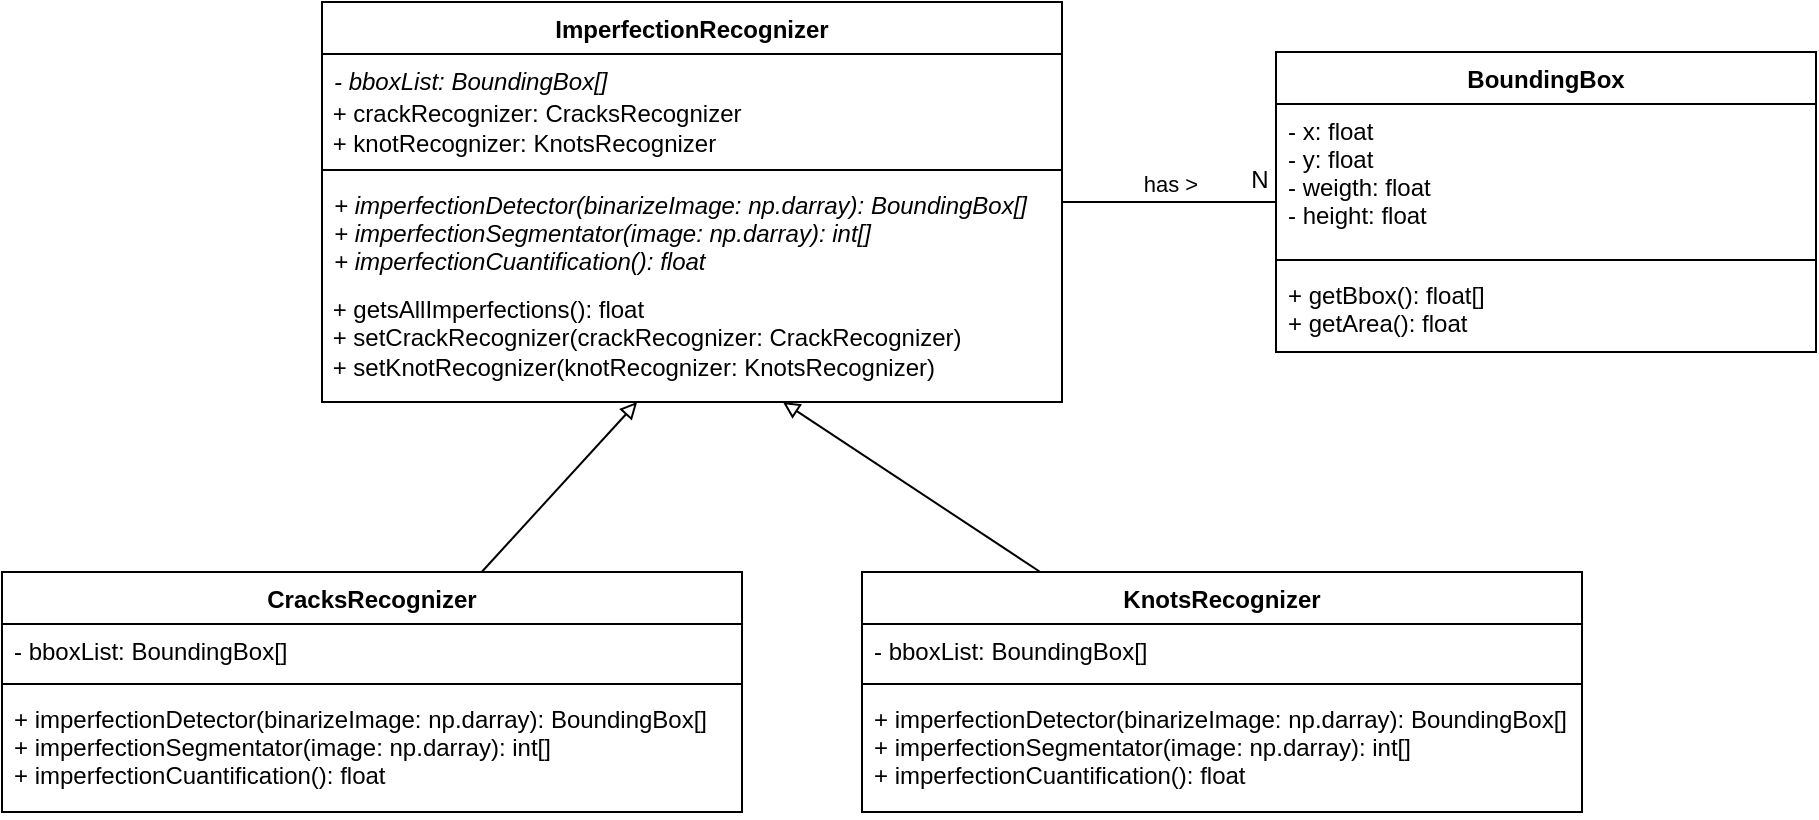 <mxfile version="14.4.9" type="device"><diagram id="C5RBs43oDa-KdzZeNtuy" name="Page-1"><mxGraphModel dx="1725" dy="923" grid="1" gridSize="10" guides="1" tooltips="1" connect="1" arrows="1" fold="1" page="1" pageScale="1" pageWidth="827" pageHeight="1169" math="0" shadow="0"><root><mxCell id="WIyWlLk6GJQsqaUBKTNV-0"/><mxCell id="WIyWlLk6GJQsqaUBKTNV-1" parent="WIyWlLk6GJQsqaUBKTNV-0"/><mxCell id="r6uH3k9a7JUGzYTIAbdl-18" value="ImperfectionRecognizer" style="swimlane;fontStyle=1;align=center;verticalAlign=top;childLayout=stackLayout;horizontal=1;startSize=26;horizontalStack=0;resizeParent=1;resizeParentMax=0;resizeLast=0;collapsible=1;marginBottom=0;" vertex="1" parent="WIyWlLk6GJQsqaUBKTNV-1"><mxGeometry x="30" y="655" width="370" height="200" as="geometry"/></mxCell><mxCell id="r6uH3k9a7JUGzYTIAbdl-19" value="- bboxList: BoundingBox[]" style="text;strokeColor=none;fillColor=none;align=left;verticalAlign=top;spacingLeft=4;spacingRight=4;overflow=hidden;rotatable=0;points=[[0,0.5],[1,0.5]];portConstraint=eastwest;fontStyle=2" vertex="1" parent="r6uH3k9a7JUGzYTIAbdl-18"><mxGeometry y="26" width="370" height="24" as="geometry"/></mxCell><mxCell id="r6uH3k9a7JUGzYTIAbdl-49" value="&lt;br style=&quot;padding: 0px ; margin: 0px&quot;&gt;&lt;span&gt;&amp;nbsp;+ crackRecognizer: CracksRecognizer&lt;/span&gt;&lt;br style=&quot;padding: 0px ; margin: 0px&quot;&gt;&lt;span&gt;&amp;nbsp;+ knotRecognizer: KnotsRecognizer&lt;/span&gt;" style="text;html=1;strokeColor=none;fillColor=none;align=left;verticalAlign=bottom;whiteSpace=wrap;rounded=0;" vertex="1" parent="r6uH3k9a7JUGzYTIAbdl-18"><mxGeometry y="50" width="370" height="30" as="geometry"/></mxCell><mxCell id="r6uH3k9a7JUGzYTIAbdl-20" value="" style="line;strokeWidth=1;fillColor=none;align=left;verticalAlign=middle;spacingTop=-1;spacingLeft=3;spacingRight=3;rotatable=0;labelPosition=right;points=[];portConstraint=eastwest;" vertex="1" parent="r6uH3k9a7JUGzYTIAbdl-18"><mxGeometry y="80" width="370" height="8" as="geometry"/></mxCell><mxCell id="r6uH3k9a7JUGzYTIAbdl-21" value="+ imperfectionDetector(binarizeImage: np.darray): BoundingBox[]&#10;+ imperfectionSegmentator(image: np.darray): int[] &#10;+ imperfectionCuantification(): float&#10;" style="text;strokeColor=none;fillColor=none;align=left;verticalAlign=top;spacingLeft=4;spacingRight=4;overflow=hidden;rotatable=0;points=[[0,0.5],[1,0.5]];portConstraint=eastwest;fontStyle=2" vertex="1" parent="r6uH3k9a7JUGzYTIAbdl-18"><mxGeometry y="88" width="370" height="52" as="geometry"/></mxCell><mxCell id="r6uH3k9a7JUGzYTIAbdl-50" value="&amp;nbsp;+ getsAllImperfections(): float&lt;br&gt;&amp;nbsp;+ setCrackRecognizer(crackRecognizer: CrackRecognizer)&lt;br&gt;&amp;nbsp;+ setKnotRecognizer(knotRecognizer: KnotsRecognizer)" style="text;html=1;strokeColor=none;fillColor=none;align=left;verticalAlign=top;whiteSpace=wrap;rounded=0;" vertex="1" parent="r6uH3k9a7JUGzYTIAbdl-18"><mxGeometry y="140" width="370" height="60" as="geometry"/></mxCell><mxCell id="r6uH3k9a7JUGzYTIAbdl-22" value="KnotsRecognizer" style="swimlane;fontStyle=1;align=center;verticalAlign=top;childLayout=stackLayout;horizontal=1;startSize=26;horizontalStack=0;resizeParent=1;resizeParentMax=0;resizeLast=0;collapsible=1;marginBottom=0;" vertex="1" parent="WIyWlLk6GJQsqaUBKTNV-1"><mxGeometry x="300" y="940" width="360" height="120" as="geometry"/></mxCell><mxCell id="r6uH3k9a7JUGzYTIAbdl-23" value="- bboxList: BoundingBox[]" style="text;strokeColor=none;fillColor=none;align=left;verticalAlign=top;spacingLeft=4;spacingRight=4;overflow=hidden;rotatable=0;points=[[0,0.5],[1,0.5]];portConstraint=eastwest;" vertex="1" parent="r6uH3k9a7JUGzYTIAbdl-22"><mxGeometry y="26" width="360" height="26" as="geometry"/></mxCell><mxCell id="r6uH3k9a7JUGzYTIAbdl-24" value="" style="line;strokeWidth=1;fillColor=none;align=left;verticalAlign=middle;spacingTop=-1;spacingLeft=3;spacingRight=3;rotatable=0;labelPosition=right;points=[];portConstraint=eastwest;" vertex="1" parent="r6uH3k9a7JUGzYTIAbdl-22"><mxGeometry y="52" width="360" height="8" as="geometry"/></mxCell><mxCell id="r6uH3k9a7JUGzYTIAbdl-25" value="+ imperfectionDetector(binarizeImage: np.darray): BoundingBox[]&#10;+ imperfectionSegmentator(image: np.darray): int[] &#10;+ imperfectionCuantification(): float" style="text;strokeColor=none;fillColor=none;align=left;verticalAlign=top;spacingLeft=4;spacingRight=4;overflow=hidden;rotatable=0;points=[[0,0.5],[1,0.5]];portConstraint=eastwest;" vertex="1" parent="r6uH3k9a7JUGzYTIAbdl-22"><mxGeometry y="60" width="360" height="60" as="geometry"/></mxCell><mxCell id="r6uH3k9a7JUGzYTIAbdl-30" value="CracksRecognizer" style="swimlane;fontStyle=1;align=center;verticalAlign=top;childLayout=stackLayout;horizontal=1;startSize=26;horizontalStack=0;resizeParent=1;resizeParentMax=0;resizeLast=0;collapsible=1;marginBottom=0;" vertex="1" parent="WIyWlLk6GJQsqaUBKTNV-1"><mxGeometry x="-130" y="940" width="370" height="120" as="geometry"/></mxCell><mxCell id="r6uH3k9a7JUGzYTIAbdl-31" value="- bboxList: BoundingBox[]" style="text;strokeColor=none;fillColor=none;align=left;verticalAlign=top;spacingLeft=4;spacingRight=4;overflow=hidden;rotatable=0;points=[[0,0.5],[1,0.5]];portConstraint=eastwest;" vertex="1" parent="r6uH3k9a7JUGzYTIAbdl-30"><mxGeometry y="26" width="370" height="26" as="geometry"/></mxCell><mxCell id="r6uH3k9a7JUGzYTIAbdl-32" value="" style="line;strokeWidth=1;fillColor=none;align=left;verticalAlign=middle;spacingTop=-1;spacingLeft=3;spacingRight=3;rotatable=0;labelPosition=right;points=[];portConstraint=eastwest;" vertex="1" parent="r6uH3k9a7JUGzYTIAbdl-30"><mxGeometry y="52" width="370" height="8" as="geometry"/></mxCell><mxCell id="r6uH3k9a7JUGzYTIAbdl-33" value="+ imperfectionDetector(binarizeImage: np.darray): BoundingBox[]&#10;+ imperfectionSegmentator(image: np.darray): int[] &#10;+ imperfectionCuantification(): float" style="text;strokeColor=none;fillColor=none;align=left;verticalAlign=top;spacingLeft=4;spacingRight=4;overflow=hidden;rotatable=0;points=[[0,0.5],[1,0.5]];portConstraint=eastwest;" vertex="1" parent="r6uH3k9a7JUGzYTIAbdl-30"><mxGeometry y="60" width="370" height="60" as="geometry"/></mxCell><mxCell id="r6uH3k9a7JUGzYTIAbdl-34" value="BoundingBox" style="swimlane;fontStyle=1;align=center;verticalAlign=top;childLayout=stackLayout;horizontal=1;startSize=26;horizontalStack=0;resizeParent=1;resizeParentMax=0;resizeLast=0;collapsible=1;marginBottom=0;" vertex="1" parent="WIyWlLk6GJQsqaUBKTNV-1"><mxGeometry x="507" y="680" width="270" height="150" as="geometry"/></mxCell><mxCell id="r6uH3k9a7JUGzYTIAbdl-35" value="- x: float&#10;- y: float&#10;- weigth: float&#10;- height: float" style="text;strokeColor=none;fillColor=none;align=left;verticalAlign=top;spacingLeft=4;spacingRight=4;overflow=hidden;rotatable=0;points=[[0,0.5],[1,0.5]];portConstraint=eastwest;" vertex="1" parent="r6uH3k9a7JUGzYTIAbdl-34"><mxGeometry y="26" width="270" height="74" as="geometry"/></mxCell><mxCell id="r6uH3k9a7JUGzYTIAbdl-36" value="" style="line;strokeWidth=1;fillColor=none;align=left;verticalAlign=middle;spacingTop=-1;spacingLeft=3;spacingRight=3;rotatable=0;labelPosition=right;points=[];portConstraint=eastwest;" vertex="1" parent="r6uH3k9a7JUGzYTIAbdl-34"><mxGeometry y="100" width="270" height="8" as="geometry"/></mxCell><mxCell id="r6uH3k9a7JUGzYTIAbdl-37" value="+ getBbox(): float[]&#10;+ getArea(): float " style="text;strokeColor=none;fillColor=none;align=left;verticalAlign=top;spacingLeft=4;spacingRight=4;overflow=hidden;rotatable=0;points=[[0,0.5],[1,0.5]];portConstraint=eastwest;" vertex="1" parent="r6uH3k9a7JUGzYTIAbdl-34"><mxGeometry y="108" width="270" height="42" as="geometry"/></mxCell><mxCell id="r6uH3k9a7JUGzYTIAbdl-40" value="has &amp;gt;" style="endArrow=none;html=1;align=center;verticalAlign=bottom;" edge="1" parent="WIyWlLk6GJQsqaUBKTNV-1" source="r6uH3k9a7JUGzYTIAbdl-18" target="r6uH3k9a7JUGzYTIAbdl-34"><mxGeometry width="50" height="50" relative="1" as="geometry"><mxPoint x="440" y="860" as="sourcePoint"/><mxPoint x="490" y="810" as="targetPoint"/></mxGeometry></mxCell><mxCell id="r6uH3k9a7JUGzYTIAbdl-41" value="N" style="text;html=1;strokeColor=none;fillColor=none;align=center;verticalAlign=middle;whiteSpace=wrap;rounded=0;" vertex="1" parent="WIyWlLk6GJQsqaUBKTNV-1"><mxGeometry x="479" y="734" width="40" height="20" as="geometry"/></mxCell><mxCell id="r6uH3k9a7JUGzYTIAbdl-42" value="" style="endArrow=block;html=1;align=left;endFill=0;" edge="1" parent="WIyWlLk6GJQsqaUBKTNV-1" source="r6uH3k9a7JUGzYTIAbdl-30" target="r6uH3k9a7JUGzYTIAbdl-50"><mxGeometry width="50" height="50" relative="1" as="geometry"><mxPoint x="340" y="840" as="sourcePoint"/><mxPoint x="390" y="790" as="targetPoint"/></mxGeometry></mxCell><mxCell id="r6uH3k9a7JUGzYTIAbdl-43" value="" style="endArrow=block;html=1;align=left;endFill=0;" edge="1" parent="WIyWlLk6GJQsqaUBKTNV-1" source="r6uH3k9a7JUGzYTIAbdl-22" target="r6uH3k9a7JUGzYTIAbdl-50"><mxGeometry width="50" height="50" relative="1" as="geometry"><mxPoint x="142.351" y="900" as="sourcePoint"/><mxPoint x="206.807" y="776" as="targetPoint"/></mxGeometry></mxCell></root></mxGraphModel></diagram></mxfile>